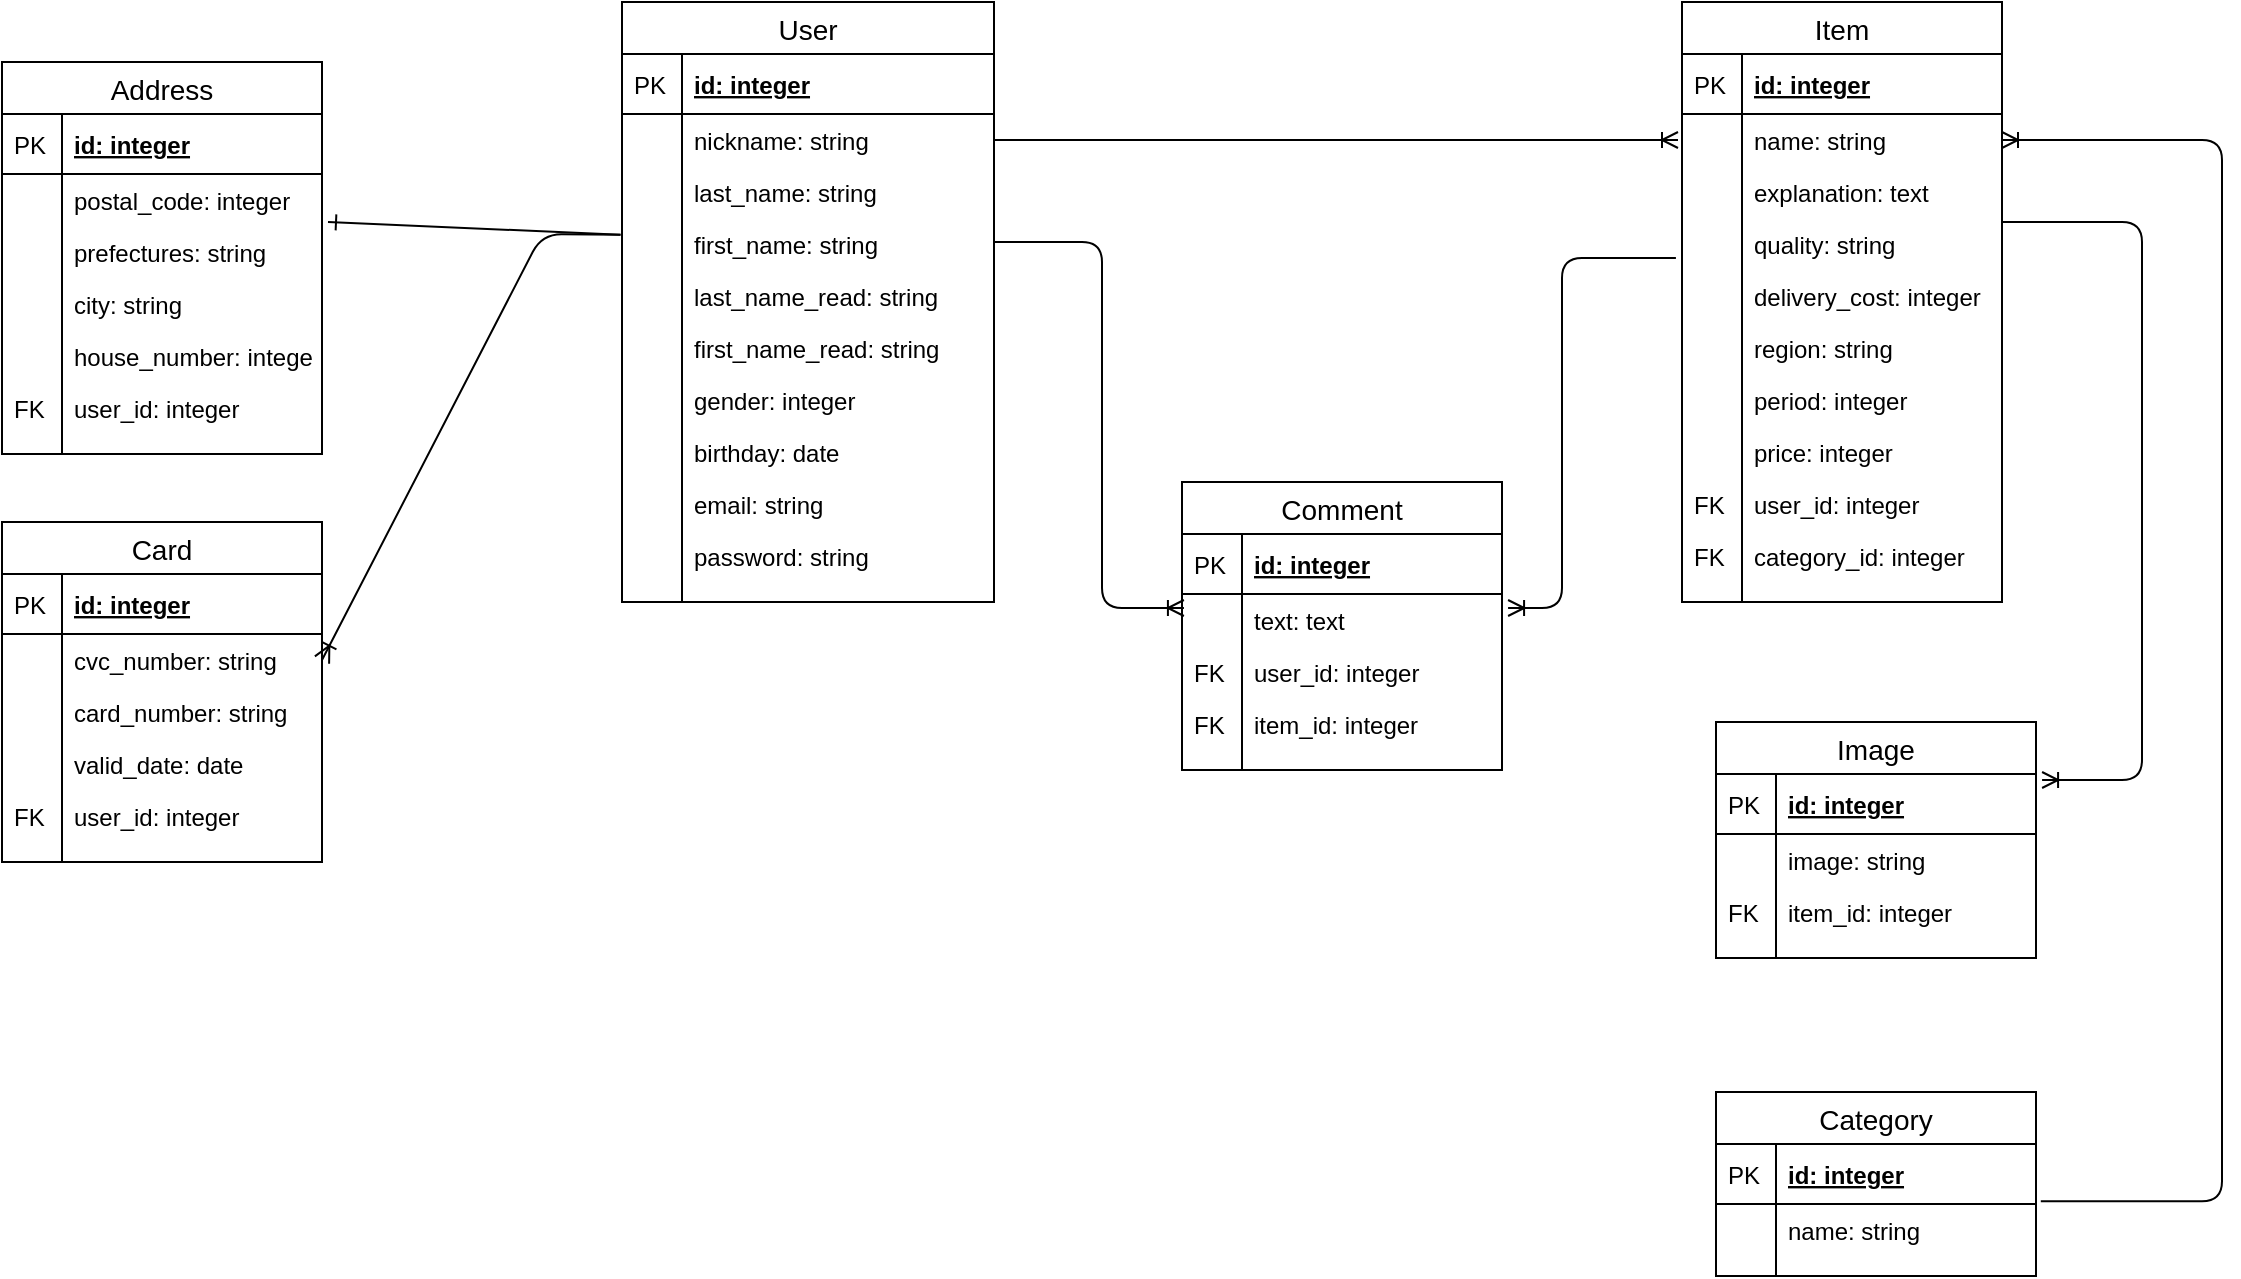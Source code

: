 <mxfile version="13.1.3">
    <diagram id="6hGFLwfOUW9BJ-s0fimq" name="Page-1">
        <mxGraphModel dx="1434" dy="567" grid="1" gridSize="10" guides="1" tooltips="1" connect="1" arrows="1" fold="1" page="1" pageScale="1" pageWidth="827" pageHeight="1169" math="0" shadow="0">
            <root>
                <mxCell id="0"/>
                <mxCell id="1" parent="0"/>
                <mxCell id="AFHRm0cHmxVTcBt_HpMP-121" value="Image" style="swimlane;fontStyle=0;childLayout=stackLayout;horizontal=1;startSize=26;horizontalStack=0;resizeParent=1;resizeParentMax=0;resizeLast=0;collapsible=1;marginBottom=0;align=center;fontSize=14;html=0;" vertex="1" parent="1">
                    <mxGeometry x="667" y="400" width="160" height="118" as="geometry"/>
                </mxCell>
                <mxCell id="AFHRm0cHmxVTcBt_HpMP-122" value="id: integer" style="shape=partialRectangle;top=0;left=0;right=0;bottom=1;align=left;verticalAlign=middle;fillColor=none;spacingLeft=34;spacingRight=4;overflow=hidden;rotatable=0;points=[[0,0.5],[1,0.5]];portConstraint=eastwest;dropTarget=0;fontStyle=5;fontSize=12;" vertex="1" parent="AFHRm0cHmxVTcBt_HpMP-121">
                    <mxGeometry y="26" width="160" height="30" as="geometry"/>
                </mxCell>
                <mxCell id="AFHRm0cHmxVTcBt_HpMP-123" value="PK" style="shape=partialRectangle;top=0;left=0;bottom=0;fillColor=none;align=left;verticalAlign=middle;spacingLeft=4;spacingRight=4;overflow=hidden;rotatable=0;points=[];portConstraint=eastwest;part=1;fontSize=12;" vertex="1" connectable="0" parent="AFHRm0cHmxVTcBt_HpMP-122">
                    <mxGeometry width="30" height="30" as="geometry"/>
                </mxCell>
                <mxCell id="AFHRm0cHmxVTcBt_HpMP-124" value="image: string" style="shape=partialRectangle;top=0;left=0;right=0;bottom=0;align=left;verticalAlign=top;fillColor=none;spacingLeft=34;spacingRight=4;overflow=hidden;rotatable=0;points=[[0,0.5],[1,0.5]];portConstraint=eastwest;dropTarget=0;fontSize=12;" vertex="1" parent="AFHRm0cHmxVTcBt_HpMP-121">
                    <mxGeometry y="56" width="160" height="26" as="geometry"/>
                </mxCell>
                <mxCell id="AFHRm0cHmxVTcBt_HpMP-125" value="" style="shape=partialRectangle;top=0;left=0;bottom=0;fillColor=none;align=left;verticalAlign=top;spacingLeft=4;spacingRight=4;overflow=hidden;rotatable=0;points=[];portConstraint=eastwest;part=1;fontSize=12;" vertex="1" connectable="0" parent="AFHRm0cHmxVTcBt_HpMP-124">
                    <mxGeometry width="30" height="26" as="geometry"/>
                </mxCell>
                <mxCell id="AFHRm0cHmxVTcBt_HpMP-153" value="item_id: integer" style="shape=partialRectangle;top=0;left=0;right=0;bottom=0;align=left;verticalAlign=top;fillColor=none;spacingLeft=34;spacingRight=4;overflow=hidden;rotatable=0;points=[[0,0.5],[1,0.5]];portConstraint=eastwest;dropTarget=0;fontSize=12;" vertex="1" parent="AFHRm0cHmxVTcBt_HpMP-121">
                    <mxGeometry y="82" width="160" height="26" as="geometry"/>
                </mxCell>
                <mxCell id="AFHRm0cHmxVTcBt_HpMP-154" value="FK" style="shape=partialRectangle;top=0;left=0;bottom=0;fillColor=none;align=left;verticalAlign=top;spacingLeft=4;spacingRight=4;overflow=hidden;rotatable=0;points=[];portConstraint=eastwest;part=1;fontSize=12;" vertex="1" connectable="0" parent="AFHRm0cHmxVTcBt_HpMP-153">
                    <mxGeometry width="30" height="26" as="geometry"/>
                </mxCell>
                <mxCell id="AFHRm0cHmxVTcBt_HpMP-130" value="" style="shape=partialRectangle;top=0;left=0;right=0;bottom=0;align=left;verticalAlign=top;fillColor=none;spacingLeft=34;spacingRight=4;overflow=hidden;rotatable=0;points=[[0,0.5],[1,0.5]];portConstraint=eastwest;dropTarget=0;fontSize=12;" vertex="1" parent="AFHRm0cHmxVTcBt_HpMP-121">
                    <mxGeometry y="108" width="160" height="10" as="geometry"/>
                </mxCell>
                <mxCell id="AFHRm0cHmxVTcBt_HpMP-131" value="" style="shape=partialRectangle;top=0;left=0;bottom=0;fillColor=none;align=left;verticalAlign=top;spacingLeft=4;spacingRight=4;overflow=hidden;rotatable=0;points=[];portConstraint=eastwest;part=1;fontSize=12;" vertex="1" connectable="0" parent="AFHRm0cHmxVTcBt_HpMP-130">
                    <mxGeometry width="30" height="10" as="geometry"/>
                </mxCell>
                <mxCell id="AFHRm0cHmxVTcBt_HpMP-132" value="Category" style="swimlane;fontStyle=0;childLayout=stackLayout;horizontal=1;startSize=26;horizontalStack=0;resizeParent=1;resizeParentMax=0;resizeLast=0;collapsible=1;marginBottom=0;align=center;fontSize=14;html=0;" vertex="1" parent="1">
                    <mxGeometry x="667" y="585" width="160" height="92" as="geometry"/>
                </mxCell>
                <mxCell id="AFHRm0cHmxVTcBt_HpMP-133" value="id: integer" style="shape=partialRectangle;top=0;left=0;right=0;bottom=1;align=left;verticalAlign=middle;fillColor=none;spacingLeft=34;spacingRight=4;overflow=hidden;rotatable=0;points=[[0,0.5],[1,0.5]];portConstraint=eastwest;dropTarget=0;fontStyle=5;fontSize=12;" vertex="1" parent="AFHRm0cHmxVTcBt_HpMP-132">
                    <mxGeometry y="26" width="160" height="30" as="geometry"/>
                </mxCell>
                <mxCell id="AFHRm0cHmxVTcBt_HpMP-134" value="PK" style="shape=partialRectangle;top=0;left=0;bottom=0;fillColor=none;align=left;verticalAlign=middle;spacingLeft=4;spacingRight=4;overflow=hidden;rotatable=0;points=[];portConstraint=eastwest;part=1;fontSize=12;" vertex="1" connectable="0" parent="AFHRm0cHmxVTcBt_HpMP-133">
                    <mxGeometry width="30" height="30" as="geometry"/>
                </mxCell>
                <mxCell id="AFHRm0cHmxVTcBt_HpMP-135" value="name: string" style="shape=partialRectangle;top=0;left=0;right=0;bottom=0;align=left;verticalAlign=top;fillColor=none;spacingLeft=34;spacingRight=4;overflow=hidden;rotatable=0;points=[[0,0.5],[1,0.5]];portConstraint=eastwest;dropTarget=0;fontSize=12;" vertex="1" parent="AFHRm0cHmxVTcBt_HpMP-132">
                    <mxGeometry y="56" width="160" height="26" as="geometry"/>
                </mxCell>
                <mxCell id="AFHRm0cHmxVTcBt_HpMP-136" value="" style="shape=partialRectangle;top=0;left=0;bottom=0;fillColor=none;align=left;verticalAlign=top;spacingLeft=4;spacingRight=4;overflow=hidden;rotatable=0;points=[];portConstraint=eastwest;part=1;fontSize=12;" vertex="1" connectable="0" parent="AFHRm0cHmxVTcBt_HpMP-135">
                    <mxGeometry width="30" height="26" as="geometry"/>
                </mxCell>
                <mxCell id="AFHRm0cHmxVTcBt_HpMP-141" value="" style="shape=partialRectangle;top=0;left=0;right=0;bottom=0;align=left;verticalAlign=top;fillColor=none;spacingLeft=34;spacingRight=4;overflow=hidden;rotatable=0;points=[[0,0.5],[1,0.5]];portConstraint=eastwest;dropTarget=0;fontSize=12;" vertex="1" parent="AFHRm0cHmxVTcBt_HpMP-132">
                    <mxGeometry y="82" width="160" height="10" as="geometry"/>
                </mxCell>
                <mxCell id="AFHRm0cHmxVTcBt_HpMP-142" value="" style="shape=partialRectangle;top=0;left=0;bottom=0;fillColor=none;align=left;verticalAlign=top;spacingLeft=4;spacingRight=4;overflow=hidden;rotatable=0;points=[];portConstraint=eastwest;part=1;fontSize=12;" vertex="1" connectable="0" parent="AFHRm0cHmxVTcBt_HpMP-141">
                    <mxGeometry width="30" height="10" as="geometry"/>
                </mxCell>
                <mxCell id="AFHRm0cHmxVTcBt_HpMP-40" value="User" style="swimlane;fontStyle=0;childLayout=stackLayout;horizontal=1;startSize=26;horizontalStack=0;resizeParent=1;resizeParentMax=0;resizeLast=0;collapsible=1;marginBottom=0;align=center;fontSize=14;html=0;" vertex="1" parent="1">
                    <mxGeometry x="120" y="40" width="186" height="300" as="geometry"/>
                </mxCell>
                <mxCell id="AFHRm0cHmxVTcBt_HpMP-41" value="id: integer" style="shape=partialRectangle;top=0;left=0;right=0;bottom=1;align=left;verticalAlign=middle;fillColor=none;spacingLeft=34;spacingRight=4;overflow=hidden;rotatable=0;points=[[0,0.5],[1,0.5]];portConstraint=eastwest;dropTarget=0;fontStyle=5;fontSize=12;" vertex="1" parent="AFHRm0cHmxVTcBt_HpMP-40">
                    <mxGeometry y="26" width="186" height="30" as="geometry"/>
                </mxCell>
                <mxCell id="AFHRm0cHmxVTcBt_HpMP-42" value="PK" style="shape=partialRectangle;top=0;left=0;bottom=0;fillColor=none;align=left;verticalAlign=middle;spacingLeft=4;spacingRight=4;overflow=hidden;rotatable=0;points=[];portConstraint=eastwest;part=1;fontSize=12;" vertex="1" connectable="0" parent="AFHRm0cHmxVTcBt_HpMP-41">
                    <mxGeometry width="30" height="30" as="geometry"/>
                </mxCell>
                <mxCell id="AFHRm0cHmxVTcBt_HpMP-45" value="nickname: string" style="shape=partialRectangle;top=0;left=0;right=0;bottom=0;align=left;verticalAlign=top;fillColor=none;spacingLeft=34;spacingRight=4;overflow=hidden;rotatable=0;points=[[0,0.5],[1,0.5]];portConstraint=eastwest;dropTarget=0;fontSize=12;" vertex="1" parent="AFHRm0cHmxVTcBt_HpMP-40">
                    <mxGeometry y="56" width="186" height="26" as="geometry"/>
                </mxCell>
                <mxCell id="AFHRm0cHmxVTcBt_HpMP-46" value="" style="shape=partialRectangle;top=0;left=0;bottom=0;fillColor=none;align=left;verticalAlign=top;spacingLeft=4;spacingRight=4;overflow=hidden;rotatable=0;points=[];portConstraint=eastwest;part=1;fontSize=12;" vertex="1" connectable="0" parent="AFHRm0cHmxVTcBt_HpMP-45">
                    <mxGeometry width="30" height="26" as="geometry"/>
                </mxCell>
                <mxCell id="AFHRm0cHmxVTcBt_HpMP-169" value="last_name: string" style="shape=partialRectangle;top=0;left=0;right=0;bottom=0;align=left;verticalAlign=top;fillColor=none;spacingLeft=34;spacingRight=4;overflow=hidden;rotatable=0;points=[[0,0.5],[1,0.5]];portConstraint=eastwest;dropTarget=0;fontSize=12;" vertex="1" parent="AFHRm0cHmxVTcBt_HpMP-40">
                    <mxGeometry y="82" width="186" height="26" as="geometry"/>
                </mxCell>
                <mxCell id="AFHRm0cHmxVTcBt_HpMP-170" value="" style="shape=partialRectangle;top=0;left=0;bottom=0;fillColor=none;align=left;verticalAlign=top;spacingLeft=4;spacingRight=4;overflow=hidden;rotatable=0;points=[];portConstraint=eastwest;part=1;fontSize=12;" vertex="1" connectable="0" parent="AFHRm0cHmxVTcBt_HpMP-169">
                    <mxGeometry width="30" height="26" as="geometry"/>
                </mxCell>
                <mxCell id="AFHRm0cHmxVTcBt_HpMP-47" value="first_name: string" style="shape=partialRectangle;top=0;left=0;right=0;bottom=0;align=left;verticalAlign=top;fillColor=none;spacingLeft=34;spacingRight=4;overflow=hidden;rotatable=0;points=[[0,0.5],[1,0.5]];portConstraint=eastwest;dropTarget=0;fontSize=12;" vertex="1" parent="AFHRm0cHmxVTcBt_HpMP-40">
                    <mxGeometry y="108" width="186" height="26" as="geometry"/>
                </mxCell>
                <mxCell id="AFHRm0cHmxVTcBt_HpMP-48" value="" style="shape=partialRectangle;top=0;left=0;bottom=0;fillColor=none;align=left;verticalAlign=top;spacingLeft=4;spacingRight=4;overflow=hidden;rotatable=0;points=[];portConstraint=eastwest;part=1;fontSize=12;" vertex="1" connectable="0" parent="AFHRm0cHmxVTcBt_HpMP-47">
                    <mxGeometry width="30" height="26" as="geometry"/>
                </mxCell>
                <mxCell id="AFHRm0cHmxVTcBt_HpMP-51" value="last_name_read: string" style="shape=partialRectangle;top=0;left=0;right=0;bottom=0;align=left;verticalAlign=top;fillColor=none;spacingLeft=34;spacingRight=4;overflow=hidden;rotatable=0;points=[[0,0.5],[1,0.5]];portConstraint=eastwest;dropTarget=0;fontSize=12;" vertex="1" parent="AFHRm0cHmxVTcBt_HpMP-40">
                    <mxGeometry y="134" width="186" height="26" as="geometry"/>
                </mxCell>
                <mxCell id="AFHRm0cHmxVTcBt_HpMP-52" value="" style="shape=partialRectangle;top=0;left=0;bottom=0;fillColor=none;align=left;verticalAlign=top;spacingLeft=4;spacingRight=4;overflow=hidden;rotatable=0;points=[];portConstraint=eastwest;part=1;fontSize=12;" vertex="1" connectable="0" parent="AFHRm0cHmxVTcBt_HpMP-51">
                    <mxGeometry width="30" height="26" as="geometry"/>
                </mxCell>
                <mxCell id="AFHRm0cHmxVTcBt_HpMP-53" value="first_name_read: string" style="shape=partialRectangle;top=0;left=0;right=0;bottom=0;align=left;verticalAlign=top;fillColor=none;spacingLeft=34;spacingRight=4;overflow=hidden;rotatable=0;points=[[0,0.5],[1,0.5]];portConstraint=eastwest;dropTarget=0;fontSize=12;" vertex="1" parent="AFHRm0cHmxVTcBt_HpMP-40">
                    <mxGeometry y="160" width="186" height="26" as="geometry"/>
                </mxCell>
                <mxCell id="AFHRm0cHmxVTcBt_HpMP-54" value="" style="shape=partialRectangle;top=0;left=0;bottom=0;fillColor=none;align=left;verticalAlign=top;spacingLeft=4;spacingRight=4;overflow=hidden;rotatable=0;points=[];portConstraint=eastwest;part=1;fontSize=12;" vertex="1" connectable="0" parent="AFHRm0cHmxVTcBt_HpMP-53">
                    <mxGeometry width="30" height="26" as="geometry"/>
                </mxCell>
                <mxCell id="AFHRm0cHmxVTcBt_HpMP-55" value="gender: integer" style="shape=partialRectangle;top=0;left=0;right=0;bottom=0;align=left;verticalAlign=top;fillColor=none;spacingLeft=34;spacingRight=4;overflow=hidden;rotatable=0;points=[[0,0.5],[1,0.5]];portConstraint=eastwest;dropTarget=0;fontSize=12;" vertex="1" parent="AFHRm0cHmxVTcBt_HpMP-40">
                    <mxGeometry y="186" width="186" height="26" as="geometry"/>
                </mxCell>
                <mxCell id="AFHRm0cHmxVTcBt_HpMP-56" value="" style="shape=partialRectangle;top=0;left=0;bottom=0;fillColor=none;align=left;verticalAlign=top;spacingLeft=4;spacingRight=4;overflow=hidden;rotatable=0;points=[];portConstraint=eastwest;part=1;fontSize=12;" vertex="1" connectable="0" parent="AFHRm0cHmxVTcBt_HpMP-55">
                    <mxGeometry width="30" height="26" as="geometry"/>
                </mxCell>
                <mxCell id="AFHRm0cHmxVTcBt_HpMP-57" value="birthday: date" style="shape=partialRectangle;top=0;left=0;right=0;bottom=0;align=left;verticalAlign=top;fillColor=none;spacingLeft=34;spacingRight=4;overflow=hidden;rotatable=0;points=[[0,0.5],[1,0.5]];portConstraint=eastwest;dropTarget=0;fontSize=12;" vertex="1" parent="AFHRm0cHmxVTcBt_HpMP-40">
                    <mxGeometry y="212" width="186" height="26" as="geometry"/>
                </mxCell>
                <mxCell id="AFHRm0cHmxVTcBt_HpMP-58" value="" style="shape=partialRectangle;top=0;left=0;bottom=0;fillColor=none;align=left;verticalAlign=top;spacingLeft=4;spacingRight=4;overflow=hidden;rotatable=0;points=[];portConstraint=eastwest;part=1;fontSize=12;" vertex="1" connectable="0" parent="AFHRm0cHmxVTcBt_HpMP-57">
                    <mxGeometry width="30" height="26" as="geometry"/>
                </mxCell>
                <mxCell id="AFHRm0cHmxVTcBt_HpMP-59" value="email: string" style="shape=partialRectangle;top=0;left=0;right=0;bottom=0;align=left;verticalAlign=top;fillColor=none;spacingLeft=34;spacingRight=4;overflow=hidden;rotatable=0;points=[[0,0.5],[1,0.5]];portConstraint=eastwest;dropTarget=0;fontSize=12;" vertex="1" parent="AFHRm0cHmxVTcBt_HpMP-40">
                    <mxGeometry y="238" width="186" height="26" as="geometry"/>
                </mxCell>
                <mxCell id="AFHRm0cHmxVTcBt_HpMP-60" value="" style="shape=partialRectangle;top=0;left=0;bottom=0;fillColor=none;align=left;verticalAlign=top;spacingLeft=4;spacingRight=4;overflow=hidden;rotatable=0;points=[];portConstraint=eastwest;part=1;fontSize=12;" vertex="1" connectable="0" parent="AFHRm0cHmxVTcBt_HpMP-59">
                    <mxGeometry width="30" height="26" as="geometry"/>
                </mxCell>
                <mxCell id="AFHRm0cHmxVTcBt_HpMP-61" value="password: string" style="shape=partialRectangle;top=0;left=0;right=0;bottom=0;align=left;verticalAlign=top;fillColor=none;spacingLeft=34;spacingRight=4;overflow=hidden;rotatable=0;points=[[0,0.5],[1,0.5]];portConstraint=eastwest;dropTarget=0;fontSize=12;" vertex="1" parent="AFHRm0cHmxVTcBt_HpMP-40">
                    <mxGeometry y="264" width="186" height="26" as="geometry"/>
                </mxCell>
                <mxCell id="AFHRm0cHmxVTcBt_HpMP-62" value="" style="shape=partialRectangle;top=0;left=0;bottom=0;fillColor=none;align=left;verticalAlign=top;spacingLeft=4;spacingRight=4;overflow=hidden;rotatable=0;points=[];portConstraint=eastwest;part=1;fontSize=12;" vertex="1" connectable="0" parent="AFHRm0cHmxVTcBt_HpMP-61">
                    <mxGeometry width="30" height="26" as="geometry"/>
                </mxCell>
                <mxCell id="AFHRm0cHmxVTcBt_HpMP-49" value="" style="shape=partialRectangle;top=0;left=0;right=0;bottom=0;align=left;verticalAlign=top;fillColor=none;spacingLeft=34;spacingRight=4;overflow=hidden;rotatable=0;points=[[0,0.5],[1,0.5]];portConstraint=eastwest;dropTarget=0;fontSize=12;" vertex="1" parent="AFHRm0cHmxVTcBt_HpMP-40">
                    <mxGeometry y="290" width="186" height="10" as="geometry"/>
                </mxCell>
                <mxCell id="AFHRm0cHmxVTcBt_HpMP-50" value="" style="shape=partialRectangle;top=0;left=0;bottom=0;fillColor=none;align=left;verticalAlign=top;spacingLeft=4;spacingRight=4;overflow=hidden;rotatable=0;points=[];portConstraint=eastwest;part=1;fontSize=12;" vertex="1" connectable="0" parent="AFHRm0cHmxVTcBt_HpMP-49">
                    <mxGeometry width="30" height="10" as="geometry"/>
                </mxCell>
                <mxCell id="AFHRm0cHmxVTcBt_HpMP-108" value="Address" style="swimlane;fontStyle=0;childLayout=stackLayout;horizontal=1;startSize=26;horizontalStack=0;resizeParent=1;resizeParentMax=0;resizeLast=0;collapsible=1;marginBottom=0;align=center;fontSize=14;html=0;" vertex="1" parent="1">
                    <mxGeometry x="-190" y="70" width="160" height="196" as="geometry"/>
                </mxCell>
                <mxCell id="AFHRm0cHmxVTcBt_HpMP-109" value="id: integer" style="shape=partialRectangle;top=0;left=0;right=0;bottom=1;align=left;verticalAlign=middle;fillColor=none;spacingLeft=34;spacingRight=4;overflow=hidden;rotatable=0;points=[[0,0.5],[1,0.5]];portConstraint=eastwest;dropTarget=0;fontStyle=5;fontSize=12;" vertex="1" parent="AFHRm0cHmxVTcBt_HpMP-108">
                    <mxGeometry y="26" width="160" height="30" as="geometry"/>
                </mxCell>
                <mxCell id="AFHRm0cHmxVTcBt_HpMP-110" value="PK" style="shape=partialRectangle;top=0;left=0;bottom=0;fillColor=none;align=left;verticalAlign=middle;spacingLeft=4;spacingRight=4;overflow=hidden;rotatable=0;points=[];portConstraint=eastwest;part=1;fontSize=12;" vertex="1" connectable="0" parent="AFHRm0cHmxVTcBt_HpMP-109">
                    <mxGeometry width="30" height="30" as="geometry"/>
                </mxCell>
                <mxCell id="AFHRm0cHmxVTcBt_HpMP-111" value="postal_code: integer" style="shape=partialRectangle;top=0;left=0;right=0;bottom=0;align=left;verticalAlign=top;fillColor=none;spacingLeft=34;spacingRight=4;overflow=hidden;rotatable=0;points=[[0,0.5],[1,0.5]];portConstraint=eastwest;dropTarget=0;fontSize=12;" vertex="1" parent="AFHRm0cHmxVTcBt_HpMP-108">
                    <mxGeometry y="56" width="160" height="26" as="geometry"/>
                </mxCell>
                <mxCell id="AFHRm0cHmxVTcBt_HpMP-112" value="" style="shape=partialRectangle;top=0;left=0;bottom=0;fillColor=none;align=left;verticalAlign=top;spacingLeft=4;spacingRight=4;overflow=hidden;rotatable=0;points=[];portConstraint=eastwest;part=1;fontSize=12;" vertex="1" connectable="0" parent="AFHRm0cHmxVTcBt_HpMP-111">
                    <mxGeometry width="30" height="26" as="geometry"/>
                </mxCell>
                <mxCell id="AFHRm0cHmxVTcBt_HpMP-113" value="prefectures: string" style="shape=partialRectangle;top=0;left=0;right=0;bottom=0;align=left;verticalAlign=top;fillColor=none;spacingLeft=34;spacingRight=4;overflow=hidden;rotatable=0;points=[[0,0.5],[1,0.5]];portConstraint=eastwest;dropTarget=0;fontSize=12;" vertex="1" parent="AFHRm0cHmxVTcBt_HpMP-108">
                    <mxGeometry y="82" width="160" height="26" as="geometry"/>
                </mxCell>
                <mxCell id="AFHRm0cHmxVTcBt_HpMP-114" value="" style="shape=partialRectangle;top=0;left=0;bottom=0;fillColor=none;align=left;verticalAlign=top;spacingLeft=4;spacingRight=4;overflow=hidden;rotatable=0;points=[];portConstraint=eastwest;part=1;fontSize=12;" vertex="1" connectable="0" parent="AFHRm0cHmxVTcBt_HpMP-113">
                    <mxGeometry width="30" height="26" as="geometry"/>
                </mxCell>
                <mxCell id="AFHRm0cHmxVTcBt_HpMP-115" value="city: string" style="shape=partialRectangle;top=0;left=0;right=0;bottom=0;align=left;verticalAlign=top;fillColor=none;spacingLeft=34;spacingRight=4;overflow=hidden;rotatable=0;points=[[0,0.5],[1,0.5]];portConstraint=eastwest;dropTarget=0;fontSize=12;" vertex="1" parent="AFHRm0cHmxVTcBt_HpMP-108">
                    <mxGeometry y="108" width="160" height="26" as="geometry"/>
                </mxCell>
                <mxCell id="AFHRm0cHmxVTcBt_HpMP-116" value="" style="shape=partialRectangle;top=0;left=0;bottom=0;fillColor=none;align=left;verticalAlign=top;spacingLeft=4;spacingRight=4;overflow=hidden;rotatable=0;points=[];portConstraint=eastwest;part=1;fontSize=12;" vertex="1" connectable="0" parent="AFHRm0cHmxVTcBt_HpMP-115">
                    <mxGeometry width="30" height="26" as="geometry"/>
                </mxCell>
                <mxCell id="AFHRm0cHmxVTcBt_HpMP-119" value="house_number: integer" style="shape=partialRectangle;top=0;left=0;right=0;bottom=0;align=left;verticalAlign=top;fillColor=none;spacingLeft=34;spacingRight=4;overflow=hidden;rotatable=0;points=[[0,0.5],[1,0.5]];portConstraint=eastwest;dropTarget=0;fontSize=12;" vertex="1" parent="AFHRm0cHmxVTcBt_HpMP-108">
                    <mxGeometry y="134" width="160" height="26" as="geometry"/>
                </mxCell>
                <mxCell id="AFHRm0cHmxVTcBt_HpMP-120" value="" style="shape=partialRectangle;top=0;left=0;bottom=0;fillColor=none;align=left;verticalAlign=top;spacingLeft=4;spacingRight=4;overflow=hidden;rotatable=0;points=[];portConstraint=eastwest;part=1;fontSize=12;" vertex="1" connectable="0" parent="AFHRm0cHmxVTcBt_HpMP-119">
                    <mxGeometry width="30" height="26" as="geometry"/>
                </mxCell>
                <mxCell id="AFHRm0cHmxVTcBt_HpMP-151" value="user_id: integer" style="shape=partialRectangle;top=0;left=0;right=0;bottom=0;align=left;verticalAlign=top;fillColor=none;spacingLeft=34;spacingRight=4;overflow=hidden;rotatable=0;points=[[0,0.5],[1,0.5]];portConstraint=eastwest;dropTarget=0;fontSize=12;" vertex="1" parent="AFHRm0cHmxVTcBt_HpMP-108">
                    <mxGeometry y="160" width="160" height="26" as="geometry"/>
                </mxCell>
                <mxCell id="AFHRm0cHmxVTcBt_HpMP-152" value="FK" style="shape=partialRectangle;top=0;left=0;bottom=0;fillColor=none;align=left;verticalAlign=top;spacingLeft=4;spacingRight=4;overflow=hidden;rotatable=0;points=[];portConstraint=eastwest;part=1;fontSize=12;" vertex="1" connectable="0" parent="AFHRm0cHmxVTcBt_HpMP-151">
                    <mxGeometry width="30" height="26" as="geometry"/>
                </mxCell>
                <mxCell id="AFHRm0cHmxVTcBt_HpMP-117" value="" style="shape=partialRectangle;top=0;left=0;right=0;bottom=0;align=left;verticalAlign=top;fillColor=none;spacingLeft=34;spacingRight=4;overflow=hidden;rotatable=0;points=[[0,0.5],[1,0.5]];portConstraint=eastwest;dropTarget=0;fontSize=12;" vertex="1" parent="AFHRm0cHmxVTcBt_HpMP-108">
                    <mxGeometry y="186" width="160" height="10" as="geometry"/>
                </mxCell>
                <mxCell id="AFHRm0cHmxVTcBt_HpMP-118" value="" style="shape=partialRectangle;top=0;left=0;bottom=0;fillColor=none;align=left;verticalAlign=top;spacingLeft=4;spacingRight=4;overflow=hidden;rotatable=0;points=[];portConstraint=eastwest;part=1;fontSize=12;" vertex="1" connectable="0" parent="AFHRm0cHmxVTcBt_HpMP-117">
                    <mxGeometry width="30" height="10" as="geometry"/>
                </mxCell>
                <mxCell id="AFHRm0cHmxVTcBt_HpMP-86" value="Card" style="swimlane;fontStyle=0;childLayout=stackLayout;horizontal=1;startSize=26;horizontalStack=0;resizeParent=1;resizeParentMax=0;resizeLast=0;collapsible=1;marginBottom=0;align=center;fontSize=14;html=0;" vertex="1" parent="1">
                    <mxGeometry x="-190" y="300" width="160" height="170" as="geometry"/>
                </mxCell>
                <mxCell id="AFHRm0cHmxVTcBt_HpMP-87" value="id: integer" style="shape=partialRectangle;top=0;left=0;right=0;bottom=1;align=left;verticalAlign=middle;fillColor=none;spacingLeft=34;spacingRight=4;overflow=hidden;rotatable=0;points=[[0,0.5],[1,0.5]];portConstraint=eastwest;dropTarget=0;fontStyle=5;fontSize=12;" vertex="1" parent="AFHRm0cHmxVTcBt_HpMP-86">
                    <mxGeometry y="26" width="160" height="30" as="geometry"/>
                </mxCell>
                <mxCell id="AFHRm0cHmxVTcBt_HpMP-88" value="PK" style="shape=partialRectangle;top=0;left=0;bottom=0;fillColor=none;align=left;verticalAlign=middle;spacingLeft=4;spacingRight=4;overflow=hidden;rotatable=0;points=[];portConstraint=eastwest;part=1;fontSize=12;" vertex="1" connectable="0" parent="AFHRm0cHmxVTcBt_HpMP-87">
                    <mxGeometry width="30" height="30" as="geometry"/>
                </mxCell>
                <mxCell id="AFHRm0cHmxVTcBt_HpMP-89" value="cvc_number: string" style="shape=partialRectangle;top=0;left=0;right=0;bottom=0;align=left;verticalAlign=top;fillColor=none;spacingLeft=34;spacingRight=4;overflow=hidden;rotatable=0;points=[[0,0.5],[1,0.5]];portConstraint=eastwest;dropTarget=0;fontSize=12;" vertex="1" parent="AFHRm0cHmxVTcBt_HpMP-86">
                    <mxGeometry y="56" width="160" height="26" as="geometry"/>
                </mxCell>
                <mxCell id="AFHRm0cHmxVTcBt_HpMP-90" value="" style="shape=partialRectangle;top=0;left=0;bottom=0;fillColor=none;align=left;verticalAlign=top;spacingLeft=4;spacingRight=4;overflow=hidden;rotatable=0;points=[];portConstraint=eastwest;part=1;fontSize=12;" vertex="1" connectable="0" parent="AFHRm0cHmxVTcBt_HpMP-89">
                    <mxGeometry width="30" height="26" as="geometry"/>
                </mxCell>
                <mxCell id="AFHRm0cHmxVTcBt_HpMP-91" value="card_number: string" style="shape=partialRectangle;top=0;left=0;right=0;bottom=0;align=left;verticalAlign=top;fillColor=none;spacingLeft=34;spacingRight=4;overflow=hidden;rotatable=0;points=[[0,0.5],[1,0.5]];portConstraint=eastwest;dropTarget=0;fontSize=12;" vertex="1" parent="AFHRm0cHmxVTcBt_HpMP-86">
                    <mxGeometry y="82" width="160" height="26" as="geometry"/>
                </mxCell>
                <mxCell id="AFHRm0cHmxVTcBt_HpMP-92" value="" style="shape=partialRectangle;top=0;left=0;bottom=0;fillColor=none;align=left;verticalAlign=top;spacingLeft=4;spacingRight=4;overflow=hidden;rotatable=0;points=[];portConstraint=eastwest;part=1;fontSize=12;" vertex="1" connectable="0" parent="AFHRm0cHmxVTcBt_HpMP-91">
                    <mxGeometry width="30" height="26" as="geometry"/>
                </mxCell>
                <mxCell id="AFHRm0cHmxVTcBt_HpMP-93" value="valid_date: date" style="shape=partialRectangle;top=0;left=0;right=0;bottom=0;align=left;verticalAlign=top;fillColor=none;spacingLeft=34;spacingRight=4;overflow=hidden;rotatable=0;points=[[0,0.5],[1,0.5]];portConstraint=eastwest;dropTarget=0;fontSize=12;" vertex="1" parent="AFHRm0cHmxVTcBt_HpMP-86">
                    <mxGeometry y="108" width="160" height="26" as="geometry"/>
                </mxCell>
                <mxCell id="AFHRm0cHmxVTcBt_HpMP-94" value="" style="shape=partialRectangle;top=0;left=0;bottom=0;fillColor=none;align=left;verticalAlign=top;spacingLeft=4;spacingRight=4;overflow=hidden;rotatable=0;points=[];portConstraint=eastwest;part=1;fontSize=12;" vertex="1" connectable="0" parent="AFHRm0cHmxVTcBt_HpMP-93">
                    <mxGeometry width="30" height="26" as="geometry"/>
                </mxCell>
                <mxCell id="AFHRm0cHmxVTcBt_HpMP-145" value="user_id: integer" style="shape=partialRectangle;top=0;left=0;right=0;bottom=0;align=left;verticalAlign=top;fillColor=none;spacingLeft=34;spacingRight=4;overflow=hidden;rotatable=0;points=[[0,0.5],[1,0.5]];portConstraint=eastwest;dropTarget=0;fontSize=12;" vertex="1" parent="AFHRm0cHmxVTcBt_HpMP-86">
                    <mxGeometry y="134" width="160" height="26" as="geometry"/>
                </mxCell>
                <mxCell id="AFHRm0cHmxVTcBt_HpMP-146" value="FK" style="shape=partialRectangle;top=0;left=0;bottom=0;fillColor=none;align=left;verticalAlign=top;spacingLeft=4;spacingRight=4;overflow=hidden;rotatable=0;points=[];portConstraint=eastwest;part=1;fontSize=12;" vertex="1" connectable="0" parent="AFHRm0cHmxVTcBt_HpMP-145">
                    <mxGeometry width="30" height="26" as="geometry"/>
                </mxCell>
                <mxCell id="AFHRm0cHmxVTcBt_HpMP-95" value="" style="shape=partialRectangle;top=0;left=0;right=0;bottom=0;align=left;verticalAlign=top;fillColor=none;spacingLeft=34;spacingRight=4;overflow=hidden;rotatable=0;points=[[0,0.5],[1,0.5]];portConstraint=eastwest;dropTarget=0;fontSize=12;" vertex="1" parent="AFHRm0cHmxVTcBt_HpMP-86">
                    <mxGeometry y="160" width="160" height="10" as="geometry"/>
                </mxCell>
                <mxCell id="AFHRm0cHmxVTcBt_HpMP-96" value="" style="shape=partialRectangle;top=0;left=0;bottom=0;fillColor=none;align=left;verticalAlign=top;spacingLeft=4;spacingRight=4;overflow=hidden;rotatable=0;points=[];portConstraint=eastwest;part=1;fontSize=12;" vertex="1" connectable="0" parent="AFHRm0cHmxVTcBt_HpMP-95">
                    <mxGeometry width="30" height="10" as="geometry"/>
                </mxCell>
                <mxCell id="AFHRm0cHmxVTcBt_HpMP-160" value="" style="fontSize=12;html=1;endArrow=ERoneToMany;entryX=1;entryY=0.5;entryDx=0;entryDy=0;exitX=-0.004;exitY=0.321;exitDx=0;exitDy=0;exitPerimeter=0;" edge="1" parent="1" source="AFHRm0cHmxVTcBt_HpMP-47" target="AFHRm0cHmxVTcBt_HpMP-89">
                    <mxGeometry width="100" height="100" relative="1" as="geometry">
                        <mxPoint x="90" y="140" as="sourcePoint"/>
                        <mxPoint x="-10" y="340" as="targetPoint"/>
                        <Array as="points">
                            <mxPoint x="80" y="156"/>
                        </Array>
                    </mxGeometry>
                </mxCell>
                <mxCell id="AFHRm0cHmxVTcBt_HpMP-162" value="" style="fontSize=12;html=1;endArrow=ERoneToMany;exitX=1;exitY=0.5;exitDx=0;exitDy=0;" edge="1" parent="1" source="AFHRm0cHmxVTcBt_HpMP-45">
                    <mxGeometry width="100" height="100" relative="1" as="geometry">
                        <mxPoint x="400" y="270" as="sourcePoint"/>
                        <mxPoint x="648" y="109" as="targetPoint"/>
                        <Array as="points">
                            <mxPoint x="480" y="109"/>
                        </Array>
                    </mxGeometry>
                </mxCell>
                <mxCell id="AFHRm0cHmxVTcBt_HpMP-63" value="Item" style="swimlane;fontStyle=0;childLayout=stackLayout;horizontal=1;startSize=26;horizontalStack=0;resizeParent=1;resizeParentMax=0;resizeLast=0;collapsible=1;marginBottom=0;align=center;fontSize=14;html=0;" vertex="1" parent="1">
                    <mxGeometry x="650" y="40" width="160" height="300" as="geometry"/>
                </mxCell>
                <mxCell id="AFHRm0cHmxVTcBt_HpMP-64" value="id: integer" style="shape=partialRectangle;top=0;left=0;right=0;bottom=1;align=left;verticalAlign=middle;fillColor=none;spacingLeft=34;spacingRight=4;overflow=hidden;rotatable=0;points=[[0,0.5],[1,0.5]];portConstraint=eastwest;dropTarget=0;fontStyle=5;fontSize=12;" vertex="1" parent="AFHRm0cHmxVTcBt_HpMP-63">
                    <mxGeometry y="26" width="160" height="30" as="geometry"/>
                </mxCell>
                <mxCell id="AFHRm0cHmxVTcBt_HpMP-65" value="PK" style="shape=partialRectangle;top=0;left=0;bottom=0;fillColor=none;align=left;verticalAlign=middle;spacingLeft=4;spacingRight=4;overflow=hidden;rotatable=0;points=[];portConstraint=eastwest;part=1;fontSize=12;" vertex="1" connectable="0" parent="AFHRm0cHmxVTcBt_HpMP-64">
                    <mxGeometry width="30" height="30" as="geometry"/>
                </mxCell>
                <mxCell id="AFHRm0cHmxVTcBt_HpMP-66" value="name: string" style="shape=partialRectangle;top=0;left=0;right=0;bottom=0;align=left;verticalAlign=top;fillColor=none;spacingLeft=34;spacingRight=4;overflow=hidden;rotatable=0;points=[[0,0.5],[1,0.5]];portConstraint=eastwest;dropTarget=0;fontSize=12;" vertex="1" parent="AFHRm0cHmxVTcBt_HpMP-63">
                    <mxGeometry y="56" width="160" height="26" as="geometry"/>
                </mxCell>
                <mxCell id="AFHRm0cHmxVTcBt_HpMP-67" value="" style="shape=partialRectangle;top=0;left=0;bottom=0;fillColor=none;align=left;verticalAlign=top;spacingLeft=4;spacingRight=4;overflow=hidden;rotatable=0;points=[];portConstraint=eastwest;part=1;fontSize=12;" vertex="1" connectable="0" parent="AFHRm0cHmxVTcBt_HpMP-66">
                    <mxGeometry width="30" height="26" as="geometry"/>
                </mxCell>
                <mxCell id="AFHRm0cHmxVTcBt_HpMP-68" value="explanation: text" style="shape=partialRectangle;top=0;left=0;right=0;bottom=0;align=left;verticalAlign=top;fillColor=none;spacingLeft=34;spacingRight=4;overflow=hidden;rotatable=0;points=[[0,0.5],[1,0.5]];portConstraint=eastwest;dropTarget=0;fontSize=12;" vertex="1" parent="AFHRm0cHmxVTcBt_HpMP-63">
                    <mxGeometry y="82" width="160" height="26" as="geometry"/>
                </mxCell>
                <mxCell id="AFHRm0cHmxVTcBt_HpMP-69" value="" style="shape=partialRectangle;top=0;left=0;bottom=0;fillColor=none;align=left;verticalAlign=top;spacingLeft=4;spacingRight=4;overflow=hidden;rotatable=0;points=[];portConstraint=eastwest;part=1;fontSize=12;" vertex="1" connectable="0" parent="AFHRm0cHmxVTcBt_HpMP-68">
                    <mxGeometry width="30" height="26" as="geometry"/>
                </mxCell>
                <mxCell id="AFHRm0cHmxVTcBt_HpMP-74" value="quality: string" style="shape=partialRectangle;top=0;left=0;right=0;bottom=0;align=left;verticalAlign=top;fillColor=none;spacingLeft=34;spacingRight=4;overflow=hidden;rotatable=0;points=[[0,0.5],[1,0.5]];portConstraint=eastwest;dropTarget=0;fontSize=12;" vertex="1" parent="AFHRm0cHmxVTcBt_HpMP-63">
                    <mxGeometry y="108" width="160" height="26" as="geometry"/>
                </mxCell>
                <mxCell id="AFHRm0cHmxVTcBt_HpMP-75" value="" style="shape=partialRectangle;top=0;left=0;bottom=0;fillColor=none;align=left;verticalAlign=top;spacingLeft=4;spacingRight=4;overflow=hidden;rotatable=0;points=[];portConstraint=eastwest;part=1;fontSize=12;" vertex="1" connectable="0" parent="AFHRm0cHmxVTcBt_HpMP-74">
                    <mxGeometry width="30" height="26" as="geometry"/>
                </mxCell>
                <mxCell id="AFHRm0cHmxVTcBt_HpMP-76" value="delivery_cost: integer" style="shape=partialRectangle;top=0;left=0;right=0;bottom=0;align=left;verticalAlign=top;fillColor=none;spacingLeft=34;spacingRight=4;overflow=hidden;rotatable=0;points=[[0,0.5],[1,0.5]];portConstraint=eastwest;dropTarget=0;fontSize=12;" vertex="1" parent="AFHRm0cHmxVTcBt_HpMP-63">
                    <mxGeometry y="134" width="160" height="26" as="geometry"/>
                </mxCell>
                <mxCell id="AFHRm0cHmxVTcBt_HpMP-77" value="" style="shape=partialRectangle;top=0;left=0;bottom=0;fillColor=none;align=left;verticalAlign=top;spacingLeft=4;spacingRight=4;overflow=hidden;rotatable=0;points=[];portConstraint=eastwest;part=1;fontSize=12;" vertex="1" connectable="0" parent="AFHRm0cHmxVTcBt_HpMP-76">
                    <mxGeometry width="30" height="26" as="geometry"/>
                </mxCell>
                <mxCell id="AFHRm0cHmxVTcBt_HpMP-78" value="region: string" style="shape=partialRectangle;top=0;left=0;right=0;bottom=0;align=left;verticalAlign=top;fillColor=none;spacingLeft=34;spacingRight=4;overflow=hidden;rotatable=0;points=[[0,0.5],[1,0.5]];portConstraint=eastwest;dropTarget=0;fontSize=12;" vertex="1" parent="AFHRm0cHmxVTcBt_HpMP-63">
                    <mxGeometry y="160" width="160" height="26" as="geometry"/>
                </mxCell>
                <mxCell id="AFHRm0cHmxVTcBt_HpMP-79" value="" style="shape=partialRectangle;top=0;left=0;bottom=0;fillColor=none;align=left;verticalAlign=top;spacingLeft=4;spacingRight=4;overflow=hidden;rotatable=0;points=[];portConstraint=eastwest;part=1;fontSize=12;" vertex="1" connectable="0" parent="AFHRm0cHmxVTcBt_HpMP-78">
                    <mxGeometry width="30" height="26" as="geometry"/>
                </mxCell>
                <mxCell id="AFHRm0cHmxVTcBt_HpMP-80" value="period: integer" style="shape=partialRectangle;top=0;left=0;right=0;bottom=0;align=left;verticalAlign=top;fillColor=none;spacingLeft=34;spacingRight=4;overflow=hidden;rotatable=0;points=[[0,0.5],[1,0.5]];portConstraint=eastwest;dropTarget=0;fontSize=12;" vertex="1" parent="AFHRm0cHmxVTcBt_HpMP-63">
                    <mxGeometry y="186" width="160" height="26" as="geometry"/>
                </mxCell>
                <mxCell id="AFHRm0cHmxVTcBt_HpMP-81" value="" style="shape=partialRectangle;top=0;left=0;bottom=0;fillColor=none;align=left;verticalAlign=top;spacingLeft=4;spacingRight=4;overflow=hidden;rotatable=0;points=[];portConstraint=eastwest;part=1;fontSize=12;" vertex="1" connectable="0" parent="AFHRm0cHmxVTcBt_HpMP-80">
                    <mxGeometry width="30" height="26" as="geometry"/>
                </mxCell>
                <mxCell id="AFHRm0cHmxVTcBt_HpMP-82" value="price: integer" style="shape=partialRectangle;top=0;left=0;right=0;bottom=0;align=left;verticalAlign=top;fillColor=none;spacingLeft=34;spacingRight=4;overflow=hidden;rotatable=0;points=[[0,0.5],[1,0.5]];portConstraint=eastwest;dropTarget=0;fontSize=12;" vertex="1" parent="AFHRm0cHmxVTcBt_HpMP-63">
                    <mxGeometry y="212" width="160" height="26" as="geometry"/>
                </mxCell>
                <mxCell id="AFHRm0cHmxVTcBt_HpMP-83" value="" style="shape=partialRectangle;top=0;left=0;bottom=0;fillColor=none;align=left;verticalAlign=top;spacingLeft=4;spacingRight=4;overflow=hidden;rotatable=0;points=[];portConstraint=eastwest;part=1;fontSize=12;" vertex="1" connectable="0" parent="AFHRm0cHmxVTcBt_HpMP-82">
                    <mxGeometry width="30" height="26" as="geometry"/>
                </mxCell>
                <mxCell id="AFHRm0cHmxVTcBt_HpMP-143" value="user_id: integer" style="shape=partialRectangle;top=0;left=0;right=0;bottom=0;align=left;verticalAlign=top;fillColor=none;spacingLeft=34;spacingRight=4;overflow=hidden;rotatable=0;points=[[0,0.5],[1,0.5]];portConstraint=eastwest;dropTarget=0;fontSize=12;" vertex="1" parent="AFHRm0cHmxVTcBt_HpMP-63">
                    <mxGeometry y="238" width="160" height="26" as="geometry"/>
                </mxCell>
                <mxCell id="AFHRm0cHmxVTcBt_HpMP-144" value="FK" style="shape=partialRectangle;top=0;left=0;bottom=0;fillColor=none;align=left;verticalAlign=top;spacingLeft=4;spacingRight=4;overflow=hidden;rotatable=0;points=[];portConstraint=eastwest;part=1;fontSize=12;" vertex="1" connectable="0" parent="AFHRm0cHmxVTcBt_HpMP-143">
                    <mxGeometry width="30" height="26" as="geometry"/>
                </mxCell>
                <mxCell id="AFHRm0cHmxVTcBt_HpMP-171" value="category_id: integer" style="shape=partialRectangle;top=0;left=0;right=0;bottom=0;align=left;verticalAlign=top;fillColor=none;spacingLeft=34;spacingRight=4;overflow=hidden;rotatable=0;points=[[0,0.5],[1,0.5]];portConstraint=eastwest;dropTarget=0;fontSize=12;" vertex="1" parent="AFHRm0cHmxVTcBt_HpMP-63">
                    <mxGeometry y="264" width="160" height="26" as="geometry"/>
                </mxCell>
                <mxCell id="AFHRm0cHmxVTcBt_HpMP-172" value="FK" style="shape=partialRectangle;top=0;left=0;bottom=0;fillColor=none;align=left;verticalAlign=top;spacingLeft=4;spacingRight=4;overflow=hidden;rotatable=0;points=[];portConstraint=eastwest;part=1;fontSize=12;" vertex="1" connectable="0" parent="AFHRm0cHmxVTcBt_HpMP-171">
                    <mxGeometry width="30" height="26" as="geometry"/>
                </mxCell>
                <mxCell id="AFHRm0cHmxVTcBt_HpMP-72" value="" style="shape=partialRectangle;top=0;left=0;right=0;bottom=0;align=left;verticalAlign=top;fillColor=none;spacingLeft=34;spacingRight=4;overflow=hidden;rotatable=0;points=[[0,0.5],[1,0.5]];portConstraint=eastwest;dropTarget=0;fontSize=12;" vertex="1" parent="AFHRm0cHmxVTcBt_HpMP-63">
                    <mxGeometry y="290" width="160" height="10" as="geometry"/>
                </mxCell>
                <mxCell id="AFHRm0cHmxVTcBt_HpMP-73" value="" style="shape=partialRectangle;top=0;left=0;bottom=0;fillColor=none;align=left;verticalAlign=top;spacingLeft=4;spacingRight=4;overflow=hidden;rotatable=0;points=[];portConstraint=eastwest;part=1;fontSize=12;" vertex="1" connectable="0" parent="AFHRm0cHmxVTcBt_HpMP-72">
                    <mxGeometry width="30" height="10" as="geometry"/>
                </mxCell>
                <mxCell id="AFHRm0cHmxVTcBt_HpMP-97" value="Comment" style="swimlane;fontStyle=0;childLayout=stackLayout;horizontal=1;startSize=26;horizontalStack=0;resizeParent=1;resizeParentMax=0;resizeLast=0;collapsible=1;marginBottom=0;align=center;fontSize=14;html=0;" vertex="1" parent="1">
                    <mxGeometry x="400" y="280" width="160" height="144" as="geometry"/>
                </mxCell>
                <mxCell id="AFHRm0cHmxVTcBt_HpMP-98" value="id: integer" style="shape=partialRectangle;top=0;left=0;right=0;bottom=1;align=left;verticalAlign=middle;fillColor=none;spacingLeft=34;spacingRight=4;overflow=hidden;rotatable=0;points=[[0,0.5],[1,0.5]];portConstraint=eastwest;dropTarget=0;fontStyle=5;fontSize=12;" vertex="1" parent="AFHRm0cHmxVTcBt_HpMP-97">
                    <mxGeometry y="26" width="160" height="30" as="geometry"/>
                </mxCell>
                <mxCell id="AFHRm0cHmxVTcBt_HpMP-99" value="PK" style="shape=partialRectangle;top=0;left=0;bottom=0;fillColor=none;align=left;verticalAlign=middle;spacingLeft=4;spacingRight=4;overflow=hidden;rotatable=0;points=[];portConstraint=eastwest;part=1;fontSize=12;" vertex="1" connectable="0" parent="AFHRm0cHmxVTcBt_HpMP-98">
                    <mxGeometry width="30" height="30" as="geometry"/>
                </mxCell>
                <mxCell id="AFHRm0cHmxVTcBt_HpMP-100" value="text: text" style="shape=partialRectangle;top=0;left=0;right=0;bottom=0;align=left;verticalAlign=top;fillColor=none;spacingLeft=34;spacingRight=4;overflow=hidden;rotatable=0;points=[[0,0.5],[1,0.5]];portConstraint=eastwest;dropTarget=0;fontSize=12;" vertex="1" parent="AFHRm0cHmxVTcBt_HpMP-97">
                    <mxGeometry y="56" width="160" height="26" as="geometry"/>
                </mxCell>
                <mxCell id="AFHRm0cHmxVTcBt_HpMP-101" value="" style="shape=partialRectangle;top=0;left=0;bottom=0;fillColor=none;align=left;verticalAlign=top;spacingLeft=4;spacingRight=4;overflow=hidden;rotatable=0;points=[];portConstraint=eastwest;part=1;fontSize=12;" vertex="1" connectable="0" parent="AFHRm0cHmxVTcBt_HpMP-100">
                    <mxGeometry width="30" height="26" as="geometry"/>
                </mxCell>
                <mxCell id="AFHRm0cHmxVTcBt_HpMP-147" value="user_id: integer" style="shape=partialRectangle;top=0;left=0;right=0;bottom=0;align=left;verticalAlign=top;fillColor=none;spacingLeft=34;spacingRight=4;overflow=hidden;rotatable=0;points=[[0,0.5],[1,0.5]];portConstraint=eastwest;dropTarget=0;fontSize=12;" vertex="1" parent="AFHRm0cHmxVTcBt_HpMP-97">
                    <mxGeometry y="82" width="160" height="26" as="geometry"/>
                </mxCell>
                <mxCell id="AFHRm0cHmxVTcBt_HpMP-148" value="FK" style="shape=partialRectangle;top=0;left=0;bottom=0;fillColor=none;align=left;verticalAlign=top;spacingLeft=4;spacingRight=4;overflow=hidden;rotatable=0;points=[];portConstraint=eastwest;part=1;fontSize=12;" vertex="1" connectable="0" parent="AFHRm0cHmxVTcBt_HpMP-147">
                    <mxGeometry width="30" height="26" as="geometry"/>
                </mxCell>
                <mxCell id="AFHRm0cHmxVTcBt_HpMP-149" value="item_id: integer" style="shape=partialRectangle;top=0;left=0;right=0;bottom=0;align=left;verticalAlign=top;fillColor=none;spacingLeft=34;spacingRight=4;overflow=hidden;rotatable=0;points=[[0,0.5],[1,0.5]];portConstraint=eastwest;dropTarget=0;fontSize=12;" vertex="1" parent="AFHRm0cHmxVTcBt_HpMP-97">
                    <mxGeometry y="108" width="160" height="26" as="geometry"/>
                </mxCell>
                <mxCell id="AFHRm0cHmxVTcBt_HpMP-150" value="FK" style="shape=partialRectangle;top=0;left=0;bottom=0;fillColor=none;align=left;verticalAlign=top;spacingLeft=4;spacingRight=4;overflow=hidden;rotatable=0;points=[];portConstraint=eastwest;part=1;fontSize=12;" vertex="1" connectable="0" parent="AFHRm0cHmxVTcBt_HpMP-149">
                    <mxGeometry width="30" height="26" as="geometry"/>
                </mxCell>
                <mxCell id="AFHRm0cHmxVTcBt_HpMP-106" value="" style="shape=partialRectangle;top=0;left=0;right=0;bottom=0;align=left;verticalAlign=top;fillColor=none;spacingLeft=34;spacingRight=4;overflow=hidden;rotatable=0;points=[[0,0.5],[1,0.5]];portConstraint=eastwest;dropTarget=0;fontSize=12;" vertex="1" parent="AFHRm0cHmxVTcBt_HpMP-97">
                    <mxGeometry y="134" width="160" height="10" as="geometry"/>
                </mxCell>
                <mxCell id="AFHRm0cHmxVTcBt_HpMP-107" value="" style="shape=partialRectangle;top=0;left=0;bottom=0;fillColor=none;align=left;verticalAlign=top;spacingLeft=4;spacingRight=4;overflow=hidden;rotatable=0;points=[];portConstraint=eastwest;part=1;fontSize=12;" vertex="1" connectable="0" parent="AFHRm0cHmxVTcBt_HpMP-106">
                    <mxGeometry width="30" height="10" as="geometry"/>
                </mxCell>
                <mxCell id="AFHRm0cHmxVTcBt_HpMP-164" value="" style="fontSize=12;html=1;endArrow=ERoneToMany;exitX=-0.019;exitY=0.769;exitDx=0;exitDy=0;exitPerimeter=0;entryX=1.019;entryY=0.269;entryDx=0;entryDy=0;entryPerimeter=0;edgeStyle=orthogonalEdgeStyle;" edge="1" parent="1" target="AFHRm0cHmxVTcBt_HpMP-100">
                    <mxGeometry width="100" height="100" relative="1" as="geometry">
                        <mxPoint x="646.96" y="167.994" as="sourcePoint"/>
                        <mxPoint x="530" y="166" as="targetPoint"/>
                        <Array as="points">
                            <mxPoint x="590" y="168"/>
                            <mxPoint x="590" y="343"/>
                        </Array>
                    </mxGeometry>
                </mxCell>
                <mxCell id="AFHRm0cHmxVTcBt_HpMP-165" value="" style="fontSize=12;html=1;endArrow=ERoneToMany;edgeStyle=elbowEdgeStyle;entryX=1.019;entryY=0.1;entryDx=0;entryDy=0;entryPerimeter=0;" edge="1" parent="1" target="AFHRm0cHmxVTcBt_HpMP-122">
                    <mxGeometry width="100" height="100" relative="1" as="geometry">
                        <mxPoint x="810" y="150" as="sourcePoint"/>
                        <mxPoint x="870" y="420" as="targetPoint"/>
                        <Array as="points">
                            <mxPoint x="880" y="210"/>
                        </Array>
                    </mxGeometry>
                </mxCell>
                <mxCell id="AFHRm0cHmxVTcBt_HpMP-166" value="" style="fontSize=12;html=1;endArrow=ERoneToMany;edgeStyle=elbowEdgeStyle;exitX=1.015;exitY=-0.051;exitDx=0;exitDy=0;exitPerimeter=0;entryX=1;entryY=0.5;entryDx=0;entryDy=0;" edge="1" parent="1" source="AFHRm0cHmxVTcBt_HpMP-135" target="AFHRm0cHmxVTcBt_HpMP-66">
                    <mxGeometry width="100" height="100" relative="1" as="geometry">
                        <mxPoint x="940" y="600" as="sourcePoint"/>
                        <mxPoint x="880" y="110" as="targetPoint"/>
                        <Array as="points">
                            <mxPoint x="920" y="370"/>
                        </Array>
                    </mxGeometry>
                </mxCell>
                <mxCell id="AFHRm0cHmxVTcBt_HpMP-167" value="" style="fontSize=12;html=1;endArrow=ERoneToMany;edgeStyle=orthogonalEdgeStyle;entryX=0.006;entryY=0.269;entryDx=0;entryDy=0;entryPerimeter=0;" edge="1" parent="1" target="AFHRm0cHmxVTcBt_HpMP-100">
                    <mxGeometry width="100" height="100" relative="1" as="geometry">
                        <mxPoint x="306" y="160" as="sourcePoint"/>
                        <mxPoint x="360" y="340" as="targetPoint"/>
                        <Array as="points">
                            <mxPoint x="360" y="160"/>
                            <mxPoint x="360" y="343"/>
                        </Array>
                    </mxGeometry>
                </mxCell>
                <mxCell id="AFHRm0cHmxVTcBt_HpMP-168" value="" style="fontSize=12;html=1;endArrow=ERone;endFill=1;exitX=-0.004;exitY=0.321;exitDx=0;exitDy=0;exitPerimeter=0;" edge="1" parent="1" source="AFHRm0cHmxVTcBt_HpMP-47">
                    <mxGeometry width="100" height="100" relative="1" as="geometry">
                        <mxPoint y="210" as="sourcePoint"/>
                        <mxPoint x="-27" y="150" as="targetPoint"/>
                        <Array as="points"/>
                    </mxGeometry>
                </mxCell>
            </root>
        </mxGraphModel>
    </diagram>
</mxfile>